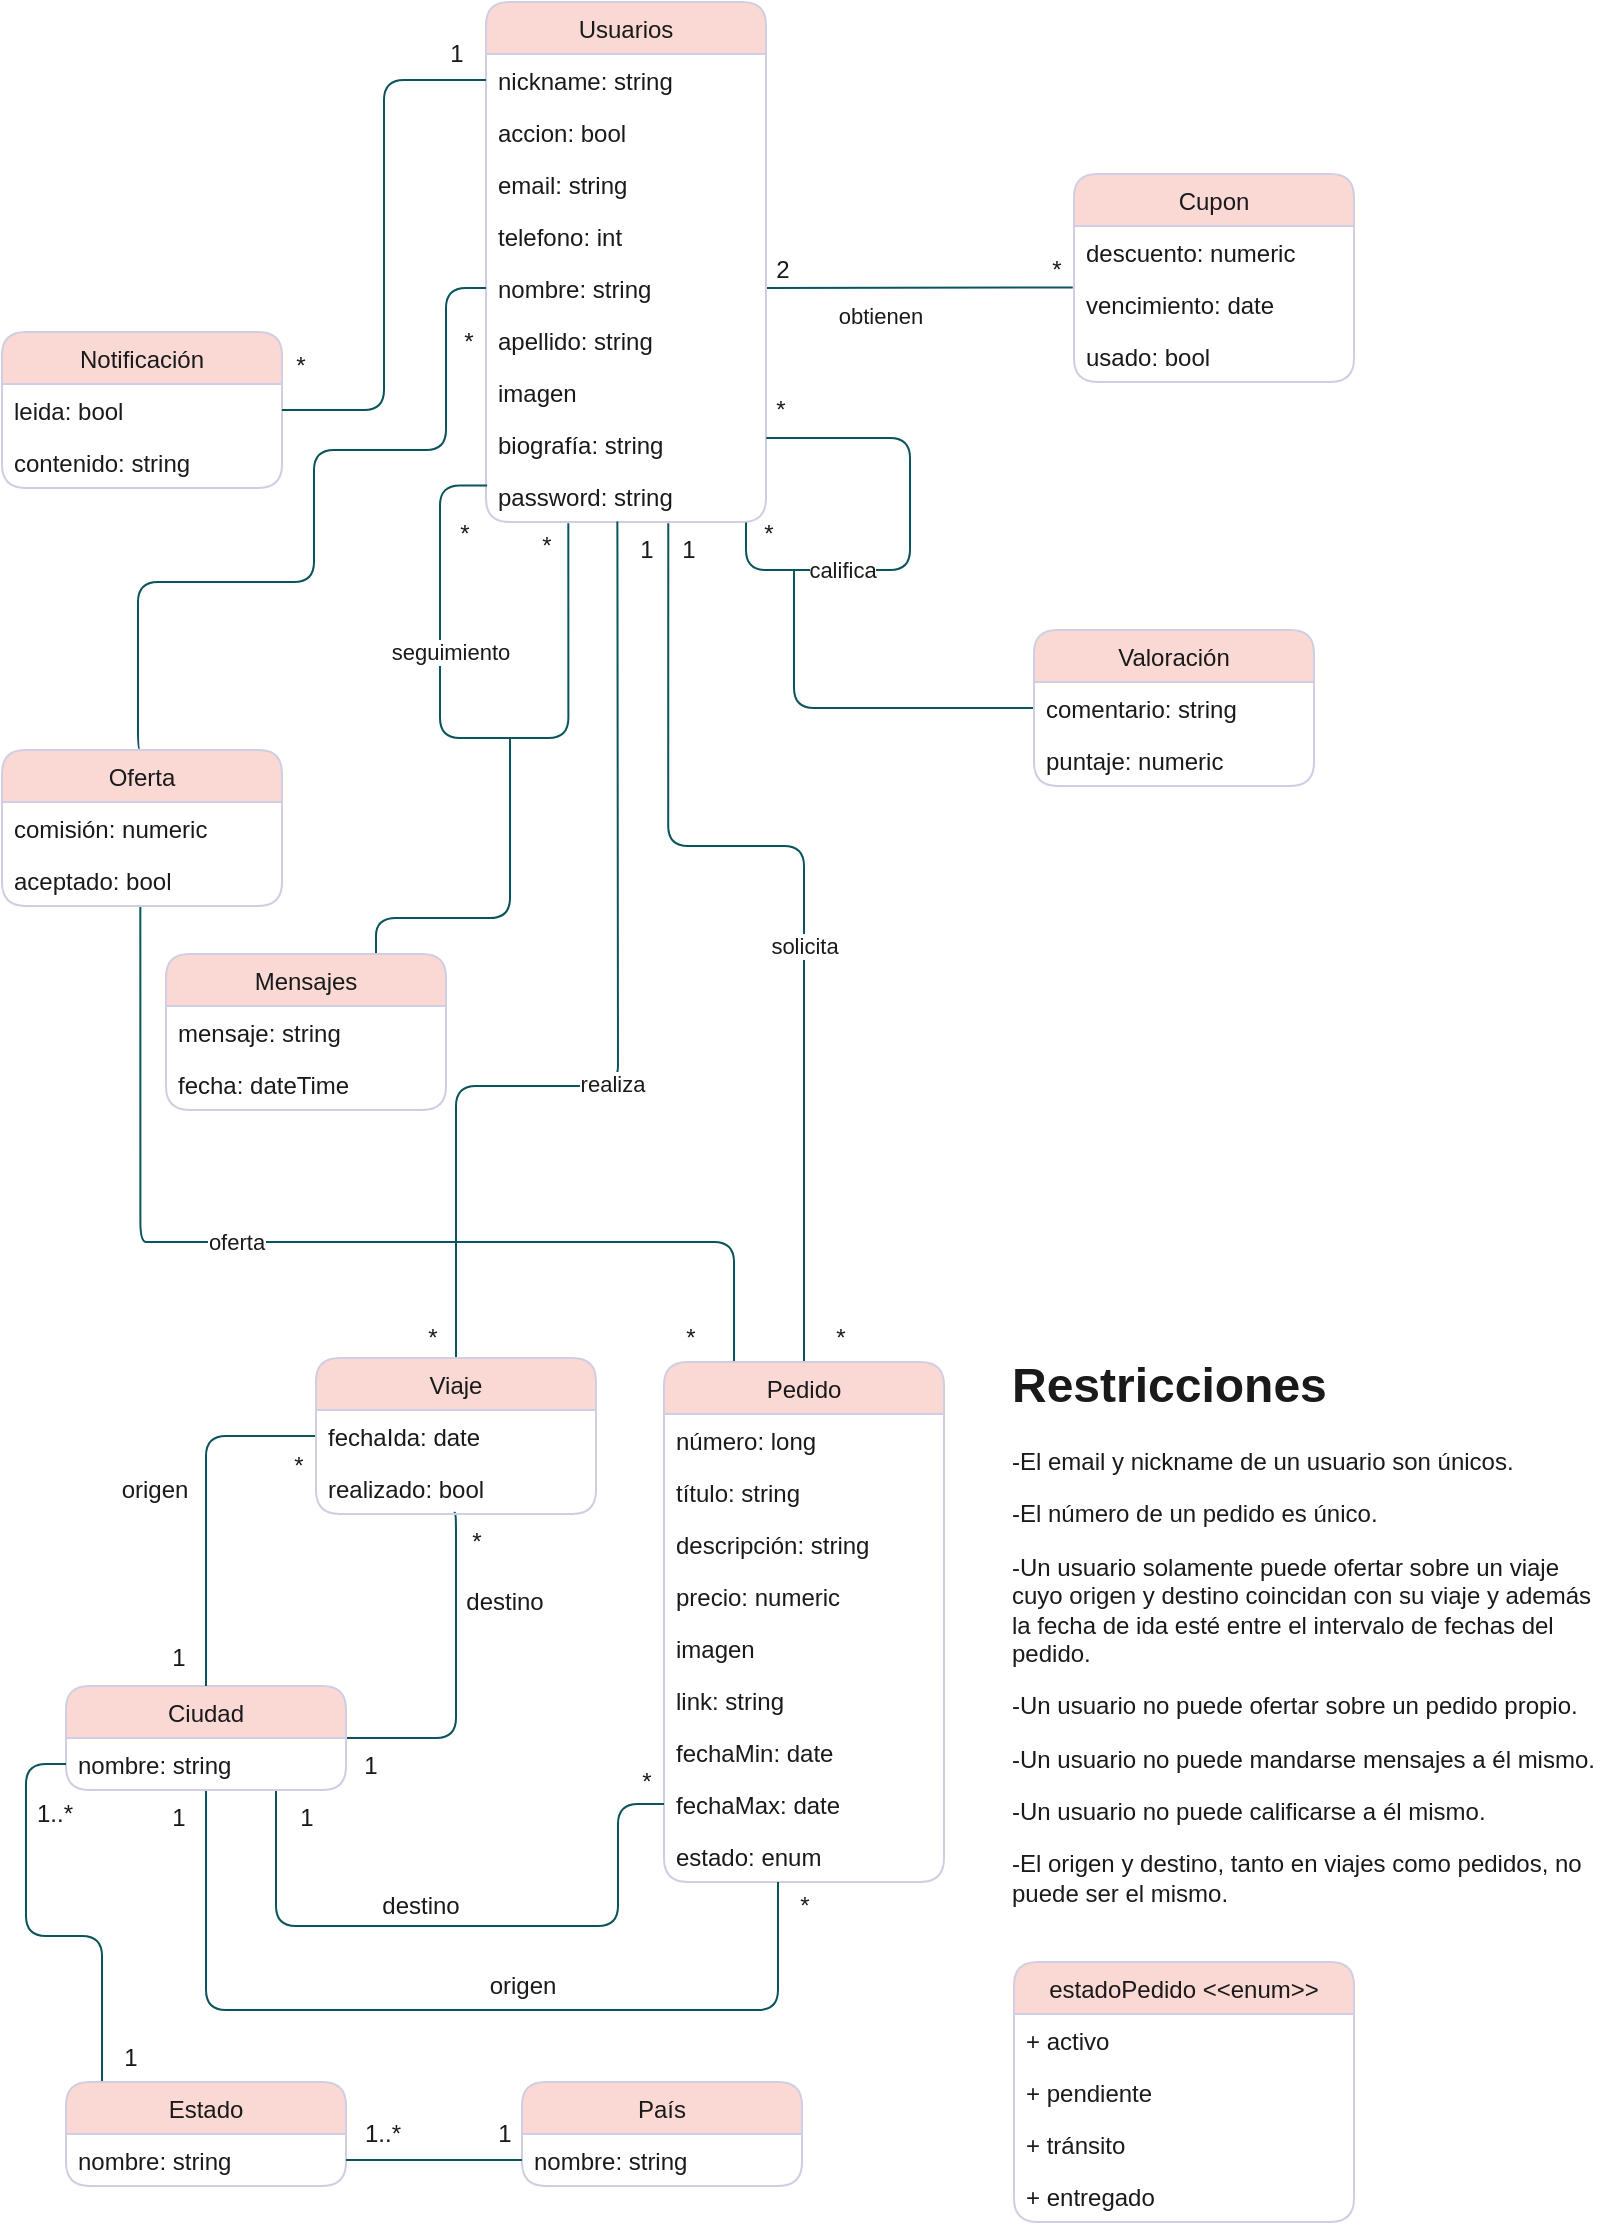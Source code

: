 <mxfile version="14.6.13" type="device"><diagram id="40CJmUTlfIHBzZYYU6fs" name="Página-1"><mxGraphModel dx="1053" dy="487" grid="1" gridSize="6" guides="1" tooltips="1" connect="1" arrows="1" fold="1" page="1" pageScale="1" pageWidth="827" pageHeight="1169" math="0" shadow="0"><root><mxCell id="0"/><mxCell id="1" parent="0"/><mxCell id="2UCOh7d8OM3ZatTD-2Bz-52" style="edgeStyle=orthogonalEdgeStyle;sketch=0;orthogonalLoop=1;jettySize=auto;html=1;exitX=1;exitY=0.5;exitDx=0;exitDy=0;entryX=-0.004;entryY=0.179;entryDx=0;entryDy=0;fontColor=#1A1A1A;strokeColor=#09555B;entryPerimeter=0;endArrow=none;endFill=0;" parent="1" source="2UCOh7d8OM3ZatTD-2Bz-18" target="2UCOh7d8OM3ZatTD-2Bz-58" edge="1"><mxGeometry relative="1" as="geometry"><mxPoint x="491" y="385" as="targetPoint"/><Array as="points"><mxPoint x="547" y="165"/></Array></mxGeometry></mxCell><mxCell id="2UCOh7d8OM3ZatTD-2Bz-53" value="obtienen" style="edgeLabel;html=1;align=center;verticalAlign=middle;resizable=0;points=[];fontColor=#1A1A1A;rounded=1;" parent="2UCOh7d8OM3ZatTD-2Bz-52" vertex="1" connectable="0"><mxGeometry x="-0.232" relative="1" as="geometry"><mxPoint x="-2" y="14" as="offset"/></mxGeometry></mxCell><mxCell id="AmXSHyZXed4aSuYm27kE-11" style="edgeStyle=orthogonalEdgeStyle;curved=0;sketch=0;orthogonalLoop=1;jettySize=auto;html=1;exitX=0.75;exitY=0;exitDx=0;exitDy=0;fontColor=#1A1A1A;strokeColor=#09555B;endArrow=none;endFill=0;" parent="1" source="AmXSHyZXed4aSuYm27kE-7" edge="1"><mxGeometry relative="1" as="geometry"><mxPoint x="266" y="390" as="targetPoint"/><Array as="points"><mxPoint x="199" y="480"/><mxPoint x="266" y="480"/></Array></mxGeometry></mxCell><mxCell id="2UCOh7d8OM3ZatTD-2Bz-2" value="Usuarios" style="swimlane;fontStyle=0;childLayout=stackLayout;horizontal=1;startSize=26;horizontalStack=0;resizeParent=1;resizeParentMax=0;resizeLast=0;collapsible=1;marginBottom=0;fillColor=#FAD9D5;fontColor=#1A1A1A;strokeColor=#D0CEE2;rounded=1;" parent="1" vertex="1"><mxGeometry x="254" y="22" width="140" height="260" as="geometry"/></mxCell><mxCell id="2UCOh7d8OM3ZatTD-2Bz-3" value="nickname: string" style="text;strokeColor=none;fillColor=none;align=left;verticalAlign=top;spacingLeft=4;spacingRight=4;overflow=hidden;rotatable=0;points=[[0,0.5],[1,0.5]];portConstraint=eastwest;fontColor=#1A1A1A;rounded=1;" parent="2UCOh7d8OM3ZatTD-2Bz-2" vertex="1"><mxGeometry y="26" width="140" height="26" as="geometry"/></mxCell><mxCell id="3zeNWvThBqJ3JvPOjbfa-2" value="accion: bool" style="text;strokeColor=none;fillColor=none;align=left;verticalAlign=top;spacingLeft=4;spacingRight=4;overflow=hidden;rotatable=0;points=[[0,0.5],[1,0.5]];portConstraint=eastwest;fontColor=#1A1A1A;rounded=1;" parent="2UCOh7d8OM3ZatTD-2Bz-2" vertex="1"><mxGeometry y="52" width="140" height="26" as="geometry"/></mxCell><mxCell id="2UCOh7d8OM3ZatTD-2Bz-4" value="email: string" style="text;strokeColor=none;fillColor=none;align=left;verticalAlign=top;spacingLeft=4;spacingRight=4;overflow=hidden;rotatable=0;points=[[0,0.5],[1,0.5]];portConstraint=eastwest;fontColor=#1A1A1A;rounded=1;" parent="2UCOh7d8OM3ZatTD-2Bz-2" vertex="1"><mxGeometry y="78" width="140" height="26" as="geometry"/></mxCell><mxCell id="2UCOh7d8OM3ZatTD-2Bz-5" value="telefono: int" style="text;strokeColor=none;fillColor=none;align=left;verticalAlign=top;spacingLeft=4;spacingRight=4;overflow=hidden;rotatable=0;points=[[0,0.5],[1,0.5]];portConstraint=eastwest;fontColor=#1A1A1A;rounded=1;" parent="2UCOh7d8OM3ZatTD-2Bz-2" vertex="1"><mxGeometry y="104" width="140" height="26" as="geometry"/></mxCell><mxCell id="2UCOh7d8OM3ZatTD-2Bz-18" value="nombre: string" style="text;strokeColor=none;fillColor=none;align=left;verticalAlign=top;spacingLeft=4;spacingRight=4;overflow=hidden;rotatable=0;points=[[0,0.5],[1,0.5]];portConstraint=eastwest;fontColor=#1A1A1A;rounded=1;" parent="2UCOh7d8OM3ZatTD-2Bz-2" vertex="1"><mxGeometry y="130" width="140" height="26" as="geometry"/></mxCell><mxCell id="3aYYdjs21xKLbun7rw2k-13" value="apellido: string" style="text;strokeColor=none;fillColor=none;align=left;verticalAlign=top;spacingLeft=4;spacingRight=4;overflow=hidden;rotatable=0;points=[[0,0.5],[1,0.5]];portConstraint=eastwest;fontColor=#1A1A1A;rounded=1;" parent="2UCOh7d8OM3ZatTD-2Bz-2" vertex="1"><mxGeometry y="156" width="140" height="26" as="geometry"/></mxCell><mxCell id="2UCOh7d8OM3ZatTD-2Bz-19" value="imagen" style="text;strokeColor=none;fillColor=none;align=left;verticalAlign=top;spacingLeft=4;spacingRight=4;overflow=hidden;rotatable=0;points=[[0,0.5],[1,0.5]];portConstraint=eastwest;fontColor=#1A1A1A;rounded=1;" parent="2UCOh7d8OM3ZatTD-2Bz-2" vertex="1"><mxGeometry y="182" width="140" height="26" as="geometry"/></mxCell><mxCell id="AmXSHyZXed4aSuYm27kE-13" value="biografía: string" style="text;strokeColor=none;fillColor=none;align=left;verticalAlign=top;spacingLeft=4;spacingRight=4;overflow=hidden;rotatable=0;points=[[0,0.5],[1,0.5]];portConstraint=eastwest;fontColor=#1A1A1A;rounded=1;" parent="2UCOh7d8OM3ZatTD-2Bz-2" vertex="1"><mxGeometry y="208" width="140" height="26" as="geometry"/></mxCell><mxCell id="2UCOh7d8OM3ZatTD-2Bz-20" value="password: string" style="text;strokeColor=none;fillColor=none;align=left;verticalAlign=top;spacingLeft=4;spacingRight=4;overflow=hidden;rotatable=0;points=[[0,0.5],[1,0.5]];portConstraint=eastwest;fontColor=#1A1A1A;rounded=1;" parent="2UCOh7d8OM3ZatTD-2Bz-2" vertex="1"><mxGeometry y="234" width="140" height="26" as="geometry"/></mxCell><mxCell id="7H1uGbQ4bMpSaB6HXYsE-2" style="edgeStyle=orthogonalEdgeStyle;curved=0;sketch=0;orthogonalLoop=1;jettySize=auto;html=1;entryX=0.004;entryY=0.297;entryDx=0;entryDy=0;fontColor=#1A1A1A;startArrow=none;startFill=0;strokeColor=#09555B;endArrow=none;endFill=0;entryPerimeter=0;exitX=0.294;exitY=1.023;exitDx=0;exitDy=0;exitPerimeter=0;" parent="2UCOh7d8OM3ZatTD-2Bz-2" source="2UCOh7d8OM3ZatTD-2Bz-20" target="2UCOh7d8OM3ZatTD-2Bz-20" edge="1"><mxGeometry relative="1" as="geometry"><mxPoint x="42" y="314" as="sourcePoint"/><mxPoint x="21" y="516" as="targetPoint"/><Array as="points"><mxPoint x="41" y="368"/><mxPoint x="-23" y="368"/><mxPoint x="-23" y="242"/></Array></mxGeometry></mxCell><mxCell id="7H1uGbQ4bMpSaB6HXYsE-3" value="seguimiento" style="edgeLabel;html=1;align=center;verticalAlign=middle;resizable=0;points=[];fontColor=#1A1A1A;rounded=1;" parent="7H1uGbQ4bMpSaB6HXYsE-2" vertex="1" connectable="0"><mxGeometry x="0.194" y="-1" relative="1" as="geometry"><mxPoint x="4" y="-23" as="offset"/></mxGeometry></mxCell><mxCell id="2UCOh7d8OM3ZatTD-2Bz-38" style="edgeStyle=orthogonalEdgeStyle;sketch=0;orthogonalLoop=1;jettySize=auto;html=1;fontColor=#1A1A1A;startArrow=none;startFill=0;strokeColor=#09555B;endArrow=none;endFill=0;entryX=0.928;entryY=1.009;entryDx=0;entryDy=0;entryPerimeter=0;exitX=1.001;exitY=0.384;exitDx=0;exitDy=0;exitPerimeter=0;" parent="2UCOh7d8OM3ZatTD-2Bz-2" source="AmXSHyZXed4aSuYm27kE-13" target="2UCOh7d8OM3ZatTD-2Bz-20" edge="1"><mxGeometry relative="1" as="geometry"><mxPoint x="38" y="306" as="targetPoint"/><Array as="points"><mxPoint x="212" y="218"/><mxPoint x="212" y="284"/><mxPoint x="130" y="284"/><mxPoint x="130" y="260"/></Array><mxPoint x="220" y="422" as="sourcePoint"/></mxGeometry></mxCell><mxCell id="2UCOh7d8OM3ZatTD-2Bz-39" value="califica" style="edgeLabel;html=1;align=center;verticalAlign=middle;resizable=0;points=[];fontColor=#1A1A1A;rounded=1;" parent="2UCOh7d8OM3ZatTD-2Bz-38" vertex="1" connectable="0"><mxGeometry x="0.389" y="1" relative="1" as="geometry"><mxPoint x="-3" y="-1" as="offset"/></mxGeometry></mxCell><mxCell id="2UCOh7d8OM3ZatTD-2Bz-43" style="edgeStyle=orthogonalEdgeStyle;sketch=0;orthogonalLoop=1;jettySize=auto;html=1;entryX=0.25;entryY=0;entryDx=0;entryDy=0;fontColor=#1A1A1A;exitX=0.494;exitY=0.992;exitDx=0;exitDy=0;strokeColor=#09555B;endArrow=none;endFill=0;exitPerimeter=0;" parent="1" source="7H1uGbQ4bMpSaB6HXYsE-12" target="2UCOh7d8OM3ZatTD-2Bz-21" edge="1"><mxGeometry relative="1" as="geometry"><Array as="points"><mxPoint x="87" y="642"/><mxPoint x="367" y="642"/></Array></mxGeometry></mxCell><mxCell id="2UCOh7d8OM3ZatTD-2Bz-44" value="oferta" style="edgeLabel;html=1;align=center;verticalAlign=middle;resizable=0;points=[];fontColor=#1A1A1A;rounded=1;" parent="2UCOh7d8OM3ZatTD-2Bz-43" vertex="1" connectable="0"><mxGeometry x="0.029" y="1" relative="1" as="geometry"><mxPoint x="-54" y="1" as="offset"/></mxGeometry></mxCell><mxCell id="2UCOh7d8OM3ZatTD-2Bz-45" style="edgeStyle=orthogonalEdgeStyle;sketch=0;orthogonalLoop=1;jettySize=auto;html=1;entryX=0.5;entryY=0;entryDx=0;entryDy=0;fontColor=#1A1A1A;strokeColor=#09555B;endArrow=none;endFill=0;exitX=0.469;exitY=0.991;exitDx=0;exitDy=0;exitPerimeter=0;" parent="1" source="2UCOh7d8OM3ZatTD-2Bz-20" target="EpylhBo_pT49c5iVdufA-12" edge="1"><mxGeometry relative="1" as="geometry"><mxPoint x="320" y="382" as="sourcePoint"/><Array as="points"><mxPoint x="320" y="283"/><mxPoint x="320" y="283"/><mxPoint x="320" y="564"/><mxPoint x="239" y="564"/></Array><mxPoint x="240" y="702" as="targetPoint"/></mxGeometry></mxCell><mxCell id="2UCOh7d8OM3ZatTD-2Bz-46" value="realiza" style="edgeLabel;html=1;align=center;verticalAlign=middle;resizable=0;points=[];fontColor=#1A1A1A;rounded=1;" parent="2UCOh7d8OM3ZatTD-2Bz-45" vertex="1" connectable="0"><mxGeometry x="0.211" relative="1" as="geometry"><mxPoint x="17" y="-1" as="offset"/></mxGeometry></mxCell><mxCell id="2UCOh7d8OM3ZatTD-2Bz-40" style="edgeStyle=orthogonalEdgeStyle;sketch=0;orthogonalLoop=1;jettySize=auto;html=1;entryX=0.5;entryY=0;entryDx=0;entryDy=0;fontColor=#1A1A1A;strokeColor=#09555B;endArrow=none;endFill=0;exitX=0.651;exitY=1.026;exitDx=0;exitDy=0;exitPerimeter=0;" parent="1" source="2UCOh7d8OM3ZatTD-2Bz-20" target="2UCOh7d8OM3ZatTD-2Bz-21" edge="1"><mxGeometry relative="1" as="geometry"><mxPoint x="345" y="330" as="sourcePoint"/><Array as="points"><mxPoint x="345" y="444"/><mxPoint x="413" y="444"/></Array></mxGeometry></mxCell><mxCell id="2UCOh7d8OM3ZatTD-2Bz-42" value="solicita" style="edgeLabel;html=1;align=center;verticalAlign=middle;resizable=0;points=[];fontColor=#1A1A1A;rounded=1;" parent="2UCOh7d8OM3ZatTD-2Bz-40" vertex="1" connectable="0"><mxGeometry x="0.211" relative="1" as="geometry"><mxPoint y="-16" as="offset"/></mxGeometry></mxCell><mxCell id="2UCOh7d8OM3ZatTD-2Bz-21" value="Pedido" style="swimlane;fontStyle=0;childLayout=stackLayout;horizontal=1;startSize=26;horizontalStack=0;resizeParent=1;resizeParentMax=0;resizeLast=0;collapsible=1;marginBottom=0;fillColor=#FAD9D5;fontColor=#1A1A1A;strokeColor=#D0CEE2;rounded=1;" parent="1" vertex="1"><mxGeometry x="343" y="702" width="140" height="260" as="geometry"/></mxCell><mxCell id="2UCOh7d8OM3ZatTD-2Bz-22" value="número: long" style="text;strokeColor=none;fillColor=none;align=left;verticalAlign=top;spacingLeft=4;spacingRight=4;overflow=hidden;rotatable=0;points=[[0,0.5],[1,0.5]];portConstraint=eastwest;fontColor=#1A1A1A;rounded=1;" parent="2UCOh7d8OM3ZatTD-2Bz-21" vertex="1"><mxGeometry y="26" width="140" height="26" as="geometry"/></mxCell><mxCell id="2UCOh7d8OM3ZatTD-2Bz-23" value="título: string" style="text;strokeColor=none;fillColor=none;align=left;verticalAlign=top;spacingLeft=4;spacingRight=4;overflow=hidden;rotatable=0;points=[[0,0.5],[1,0.5]];portConstraint=eastwest;fontColor=#1A1A1A;rounded=1;" parent="2UCOh7d8OM3ZatTD-2Bz-21" vertex="1"><mxGeometry y="52" width="140" height="26" as="geometry"/></mxCell><mxCell id="2UCOh7d8OM3ZatTD-2Bz-24" value="descripción: string" style="text;strokeColor=none;fillColor=none;align=left;verticalAlign=top;spacingLeft=4;spacingRight=4;overflow=hidden;rotatable=0;points=[[0,0.5],[1,0.5]];portConstraint=eastwest;fontColor=#1A1A1A;rounded=1;" parent="2UCOh7d8OM3ZatTD-2Bz-21" vertex="1"><mxGeometry y="78" width="140" height="26" as="geometry"/></mxCell><mxCell id="2UCOh7d8OM3ZatTD-2Bz-25" value="precio: numeric" style="text;strokeColor=none;fillColor=none;align=left;verticalAlign=top;spacingLeft=4;spacingRight=4;overflow=hidden;rotatable=0;points=[[0,0.5],[1,0.5]];portConstraint=eastwest;fontColor=#1A1A1A;rounded=1;" parent="2UCOh7d8OM3ZatTD-2Bz-21" vertex="1"><mxGeometry y="104" width="140" height="26" as="geometry"/></mxCell><mxCell id="2UCOh7d8OM3ZatTD-2Bz-26" value="imagen" style="text;strokeColor=none;fillColor=none;align=left;verticalAlign=top;spacingLeft=4;spacingRight=4;overflow=hidden;rotatable=0;points=[[0,0.5],[1,0.5]];portConstraint=eastwest;fontColor=#1A1A1A;rounded=1;" parent="2UCOh7d8OM3ZatTD-2Bz-21" vertex="1"><mxGeometry y="130" width="140" height="26" as="geometry"/></mxCell><mxCell id="2UCOh7d8OM3ZatTD-2Bz-27" value="link: string" style="text;strokeColor=none;fillColor=none;align=left;verticalAlign=top;spacingLeft=4;spacingRight=4;overflow=hidden;rotatable=0;points=[[0,0.5],[1,0.5]];portConstraint=eastwest;fontColor=#1A1A1A;rounded=1;" parent="2UCOh7d8OM3ZatTD-2Bz-21" vertex="1"><mxGeometry y="156" width="140" height="26" as="geometry"/></mxCell><mxCell id="2UCOh7d8OM3ZatTD-2Bz-28" value="fechaMin: date" style="text;strokeColor=none;fillColor=none;align=left;verticalAlign=top;spacingLeft=4;spacingRight=4;overflow=hidden;rotatable=0;points=[[0,0.5],[1,0.5]];portConstraint=eastwest;fontColor=#1A1A1A;rounded=1;" parent="2UCOh7d8OM3ZatTD-2Bz-21" vertex="1"><mxGeometry y="182" width="140" height="26" as="geometry"/></mxCell><mxCell id="AmXSHyZXed4aSuYm27kE-4" value="fechaMax: date" style="text;strokeColor=none;fillColor=none;align=left;verticalAlign=top;spacingLeft=4;spacingRight=4;overflow=hidden;rotatable=0;points=[[0,0.5],[1,0.5]];portConstraint=eastwest;fontColor=#1A1A1A;rounded=1;" parent="2UCOh7d8OM3ZatTD-2Bz-21" vertex="1"><mxGeometry y="208" width="140" height="26" as="geometry"/></mxCell><mxCell id="2UCOh7d8OM3ZatTD-2Bz-37" value="estado: enum" style="text;strokeColor=none;fillColor=none;align=left;verticalAlign=top;spacingLeft=4;spacingRight=4;overflow=hidden;rotatable=0;points=[[0,0.5],[1,0.5]];portConstraint=eastwest;fontColor=#1A1A1A;rounded=1;" parent="2UCOh7d8OM3ZatTD-2Bz-21" vertex="1"><mxGeometry y="234" width="140" height="26" as="geometry"/></mxCell><mxCell id="2UCOh7d8OM3ZatTD-2Bz-56" value="Cupon" style="swimlane;fontStyle=0;childLayout=stackLayout;horizontal=1;startSize=26;horizontalStack=0;resizeParent=1;resizeParentMax=0;resizeLast=0;collapsible=1;marginBottom=0;fillColor=#FAD9D5;fontColor=#1A1A1A;strokeColor=#D0CEE2;rounded=1;" parent="1" vertex="1"><mxGeometry x="548" y="108" width="140" height="104" as="geometry"/></mxCell><mxCell id="2UCOh7d8OM3ZatTD-2Bz-57" value="descuento: numeric" style="text;strokeColor=none;fillColor=none;align=left;verticalAlign=top;spacingLeft=4;spacingRight=4;overflow=hidden;rotatable=0;points=[[0,0.5],[1,0.5]];portConstraint=eastwest;fontColor=#1A1A1A;rounded=1;" parent="2UCOh7d8OM3ZatTD-2Bz-56" vertex="1"><mxGeometry y="26" width="140" height="26" as="geometry"/></mxCell><mxCell id="2UCOh7d8OM3ZatTD-2Bz-58" value="vencimiento: date" style="text;strokeColor=none;fillColor=none;align=left;verticalAlign=top;spacingLeft=4;spacingRight=4;overflow=hidden;rotatable=0;points=[[0,0.5],[1,0.5]];portConstraint=eastwest;fontColor=#1A1A1A;rounded=1;" parent="2UCOh7d8OM3ZatTD-2Bz-56" vertex="1"><mxGeometry y="52" width="140" height="26" as="geometry"/></mxCell><mxCell id="AmXSHyZXed4aSuYm27kE-1" value="usado: bool" style="text;strokeColor=none;fillColor=none;align=left;verticalAlign=top;spacingLeft=4;spacingRight=4;overflow=hidden;rotatable=0;points=[[0,0.5],[1,0.5]];portConstraint=eastwest;fontColor=#1A1A1A;rounded=1;" parent="2UCOh7d8OM3ZatTD-2Bz-56" vertex="1"><mxGeometry y="78" width="140" height="26" as="geometry"/></mxCell><mxCell id="2UCOh7d8OM3ZatTD-2Bz-68" style="edgeStyle=orthogonalEdgeStyle;sketch=0;orthogonalLoop=1;jettySize=auto;html=1;fontColor=#1A1A1A;endArrow=none;endFill=0;exitX=0;exitY=0.5;exitDx=0;exitDy=0;strokeColor=#09555B;" parent="1" source="2UCOh7d8OM3ZatTD-2Bz-66" edge="1"><mxGeometry relative="1" as="geometry"><mxPoint x="408" y="306" as="targetPoint"/><Array as="points"><mxPoint x="408" y="375"/></Array></mxGeometry></mxCell><mxCell id="2UCOh7d8OM3ZatTD-2Bz-65" value="Valoración" style="swimlane;fontStyle=0;childLayout=stackLayout;horizontal=1;startSize=26;horizontalStack=0;resizeParent=1;resizeParentMax=0;resizeLast=0;collapsible=1;marginBottom=0;fillColor=#FAD9D5;fontColor=#1A1A1A;strokeColor=#D0CEE2;rounded=1;" parent="1" vertex="1"><mxGeometry x="528" y="336" width="140" height="78" as="geometry"/></mxCell><mxCell id="2UCOh7d8OM3ZatTD-2Bz-66" value="comentario: string" style="text;strokeColor=none;fillColor=none;align=left;verticalAlign=top;spacingLeft=4;spacingRight=4;overflow=hidden;rotatable=0;points=[[0,0.5],[1,0.5]];portConstraint=eastwest;fontColor=#1A1A1A;rounded=1;" parent="2UCOh7d8OM3ZatTD-2Bz-65" vertex="1"><mxGeometry y="26" width="140" height="26" as="geometry"/></mxCell><mxCell id="7H1uGbQ4bMpSaB6HXYsE-6" value="puntaje: numeric" style="text;strokeColor=none;fillColor=none;align=left;verticalAlign=top;spacingLeft=4;spacingRight=4;overflow=hidden;rotatable=0;points=[[0,0.5],[1,0.5]];portConstraint=eastwest;fontColor=#1A1A1A;rounded=1;" parent="2UCOh7d8OM3ZatTD-2Bz-65" vertex="1"><mxGeometry y="52" width="140" height="26" as="geometry"/></mxCell><mxCell id="7H1uGbQ4bMpSaB6HXYsE-14" style="edgeStyle=orthogonalEdgeStyle;curved=0;sketch=0;orthogonalLoop=1;jettySize=auto;html=1;exitX=0.5;exitY=0;exitDx=0;exitDy=0;fontColor=#1A1A1A;startArrow=none;startFill=0;endArrow=none;endFill=0;strokeColor=#09555B;entryX=0;entryY=0.5;entryDx=0;entryDy=0;" parent="1" source="7H1uGbQ4bMpSaB6HXYsE-11" target="2UCOh7d8OM3ZatTD-2Bz-18" edge="1"><mxGeometry relative="1" as="geometry"><mxPoint x="228" y="222" as="targetPoint"/><Array as="points"><mxPoint x="80" y="396"/><mxPoint x="80" y="312"/><mxPoint x="168" y="312"/><mxPoint x="168" y="246"/><mxPoint x="234" y="246"/><mxPoint x="234" y="165"/></Array></mxGeometry></mxCell><mxCell id="7H1uGbQ4bMpSaB6HXYsE-11" value="Oferta" style="swimlane;fontStyle=0;childLayout=stackLayout;horizontal=1;startSize=26;horizontalStack=0;resizeParent=1;resizeParentMax=0;resizeLast=0;collapsible=1;marginBottom=0;fillColor=#FAD9D5;fontColor=#1A1A1A;strokeColor=#D0CEE2;rounded=1;" parent="1" vertex="1"><mxGeometry x="12" y="396" width="140" height="78" as="geometry"/></mxCell><mxCell id="VWdbyIFsLZ7qLrex5cO_-1" value="comisión: numeric" style="text;strokeColor=none;fillColor=none;align=left;verticalAlign=top;spacingLeft=4;spacingRight=4;overflow=hidden;rotatable=0;points=[[0,0.5],[1,0.5]];portConstraint=eastwest;fontColor=#1A1A1A;rounded=1;" parent="7H1uGbQ4bMpSaB6HXYsE-11" vertex="1"><mxGeometry y="26" width="140" height="26" as="geometry"/></mxCell><mxCell id="7H1uGbQ4bMpSaB6HXYsE-12" value="aceptado: bool" style="text;strokeColor=none;fillColor=none;align=left;verticalAlign=top;spacingLeft=4;spacingRight=4;overflow=hidden;rotatable=0;points=[[0,0.5],[1,0.5]];portConstraint=eastwest;fontColor=#1A1A1A;rounded=1;" parent="7H1uGbQ4bMpSaB6HXYsE-11" vertex="1"><mxGeometry y="52" width="140" height="26" as="geometry"/></mxCell><mxCell id="AmXSHyZXed4aSuYm27kE-7" value="Mensajes" style="swimlane;fontStyle=0;childLayout=stackLayout;horizontal=1;startSize=26;horizontalStack=0;resizeParent=1;resizeParentMax=0;resizeLast=0;collapsible=1;marginBottom=0;fillColor=#FAD9D5;fontColor=#1A1A1A;strokeColor=#D0CEE2;rounded=1;" parent="1" vertex="1"><mxGeometry x="94" y="498" width="140" height="78" as="geometry"/></mxCell><mxCell id="AmXSHyZXed4aSuYm27kE-8" value="mensaje: string" style="text;strokeColor=none;fillColor=none;align=left;verticalAlign=top;spacingLeft=4;spacingRight=4;overflow=hidden;rotatable=0;points=[[0,0.5],[1,0.5]];portConstraint=eastwest;fontColor=#1A1A1A;rounded=1;" parent="AmXSHyZXed4aSuYm27kE-7" vertex="1"><mxGeometry y="26" width="140" height="26" as="geometry"/></mxCell><mxCell id="AmXSHyZXed4aSuYm27kE-14" value="fecha: dateTime" style="text;strokeColor=none;fillColor=none;align=left;verticalAlign=top;spacingLeft=4;spacingRight=4;overflow=hidden;rotatable=0;points=[[0,0.5],[1,0.5]];portConstraint=eastwest;fontColor=#1A1A1A;rounded=1;" parent="AmXSHyZXed4aSuYm27kE-7" vertex="1"><mxGeometry y="52" width="140" height="26" as="geometry"/></mxCell><mxCell id="VWdbyIFsLZ7qLrex5cO_-2" value="Notificación" style="swimlane;fontStyle=0;childLayout=stackLayout;horizontal=1;startSize=26;horizontalStack=0;resizeParent=1;resizeParentMax=0;resizeLast=0;collapsible=1;marginBottom=0;fillColor=#FAD9D5;fontColor=#1A1A1A;strokeColor=#D0CEE2;rounded=1;" parent="1" vertex="1"><mxGeometry x="12" y="187" width="140" height="78" as="geometry"/></mxCell><mxCell id="pShJqs1nBhW1gtVS9cll-4" value="leida: bool" style="text;strokeColor=none;fillColor=none;align=left;verticalAlign=top;spacingLeft=4;spacingRight=4;overflow=hidden;rotatable=0;points=[[0,0.5],[1,0.5]];portConstraint=eastwest;fontColor=#1A1A1A;rounded=1;" parent="VWdbyIFsLZ7qLrex5cO_-2" vertex="1"><mxGeometry y="26" width="140" height="26" as="geometry"/></mxCell><mxCell id="VWdbyIFsLZ7qLrex5cO_-4" value="contenido: string" style="text;strokeColor=none;fillColor=none;align=left;verticalAlign=top;spacingLeft=4;spacingRight=4;overflow=hidden;rotatable=0;points=[[0,0.5],[1,0.5]];portConstraint=eastwest;fontColor=#1A1A1A;rounded=1;" parent="VWdbyIFsLZ7qLrex5cO_-2" vertex="1"><mxGeometry y="52" width="140" height="26" as="geometry"/></mxCell><mxCell id="VWdbyIFsLZ7qLrex5cO_-6" value="2" style="text;html=1;align=center;verticalAlign=middle;resizable=0;points=[];autosize=1;strokeColor=none;fontColor=#1A1A1A;rounded=1;" parent="1" vertex="1"><mxGeometry x="390" y="144" width="24" height="24" as="geometry"/></mxCell><mxCell id="VWdbyIFsLZ7qLrex5cO_-7" value="*" style="text;html=1;align=center;verticalAlign=middle;resizable=0;points=[];autosize=1;strokeColor=none;fontColor=#1A1A1A;rounded=1;" parent="1" vertex="1"><mxGeometry x="530" y="144" width="18" height="24" as="geometry"/></mxCell><mxCell id="vIwjSdRiPAm2s8J6W3xn-2" style="edgeStyle=orthogonalEdgeStyle;sketch=0;orthogonalLoop=1;jettySize=auto;html=1;exitX=0.75;exitY=1;exitDx=0;exitDy=0;entryX=0;entryY=0.5;entryDx=0;entryDy=0;fontColor=#1A1A1A;startArrow=none;startFill=0;endArrow=none;endFill=0;strokeColor=#09555B;" parent="1" source="VWdbyIFsLZ7qLrex5cO_-8" target="AmXSHyZXed4aSuYm27kE-4" edge="1"><mxGeometry relative="1" as="geometry"><Array as="points"><mxPoint x="149" y="984"/><mxPoint x="320" y="984"/><mxPoint x="320" y="923"/></Array></mxGeometry></mxCell><mxCell id="vIwjSdRiPAm2s8J6W3xn-3" style="edgeStyle=orthogonalEdgeStyle;sketch=0;orthogonalLoop=1;jettySize=auto;html=1;exitX=0.5;exitY=1;exitDx=0;exitDy=0;fontColor=#1A1A1A;startArrow=none;startFill=0;endArrow=none;endFill=0;strokeColor=#09555B;" parent="1" source="VWdbyIFsLZ7qLrex5cO_-8" target="2UCOh7d8OM3ZatTD-2Bz-37" edge="1"><mxGeometry relative="1" as="geometry"><Array as="points"><mxPoint x="114" y="1026"/><mxPoint x="400" y="1026"/></Array></mxGeometry></mxCell><mxCell id="vIwjSdRiPAm2s8J6W3xn-4" style="edgeStyle=orthogonalEdgeStyle;sketch=0;orthogonalLoop=1;jettySize=auto;html=1;exitX=1;exitY=0.5;exitDx=0;exitDy=0;fontColor=#1A1A1A;startArrow=none;startFill=0;endArrow=none;endFill=0;strokeColor=#09555B;entryX=0.492;entryY=0.978;entryDx=0;entryDy=0;entryPerimeter=0;" parent="1" source="VWdbyIFsLZ7qLrex5cO_-8" target="EpylhBo_pT49c5iVdufA-14" edge="1"><mxGeometry relative="1" as="geometry"><mxPoint x="240" y="792" as="targetPoint"/><Array as="points"><mxPoint x="239" y="890"/></Array></mxGeometry></mxCell><mxCell id="VWdbyIFsLZ7qLrex5cO_-8" value="Ciudad" style="swimlane;fontStyle=0;childLayout=stackLayout;horizontal=1;startSize=26;horizontalStack=0;resizeParent=1;resizeParentMax=0;resizeLast=0;collapsible=1;marginBottom=0;fillColor=#FAD9D5;fontColor=#1A1A1A;strokeColor=#D0CEE2;rounded=1;" parent="1" vertex="1"><mxGeometry x="44" y="864" width="140" height="52" as="geometry"/></mxCell><mxCell id="vIwjSdRiPAm2s8J6W3xn-6" value="nombre: string" style="text;strokeColor=none;fillColor=none;align=left;verticalAlign=top;spacingLeft=4;spacingRight=4;overflow=hidden;rotatable=0;points=[[0,0.5],[1,0.5]];portConstraint=eastwest;fontColor=#1A1A1A;rounded=1;" parent="VWdbyIFsLZ7qLrex5cO_-8" vertex="1"><mxGeometry y="26" width="140" height="26" as="geometry"/></mxCell><mxCell id="VWdbyIFsLZ7qLrex5cO_-12" value="origen" style="text;html=1;align=center;verticalAlign=middle;resizable=0;points=[];autosize=1;strokeColor=none;fontColor=#1A1A1A;rounded=1;" parent="1" vertex="1"><mxGeometry x="64" y="754" width="48" height="24" as="geometry"/></mxCell><mxCell id="VWdbyIFsLZ7qLrex5cO_-13" value="destino" style="text;html=1;align=center;verticalAlign=middle;resizable=0;points=[];autosize=1;strokeColor=none;fontColor=#1A1A1A;rounded=1;" parent="1" vertex="1"><mxGeometry x="236" y="810" width="54" height="24" as="geometry"/></mxCell><mxCell id="VWdbyIFsLZ7qLrex5cO_-14" value="1" style="text;html=1;align=center;verticalAlign=middle;resizable=0;points=[];autosize=1;strokeColor=none;fontColor=#1A1A1A;rounded=1;" parent="1" vertex="1"><mxGeometry x="88" y="838" width="24" height="24" as="geometry"/></mxCell><mxCell id="VWdbyIFsLZ7qLrex5cO_-15" value="1" style="text;html=1;align=center;verticalAlign=middle;resizable=0;points=[];autosize=1;strokeColor=none;fontColor=#1A1A1A;rounded=1;" parent="1" vertex="1"><mxGeometry x="184" y="892" width="24" height="24" as="geometry"/></mxCell><mxCell id="VWdbyIFsLZ7qLrex5cO_-16" value="*" style="text;html=1;align=center;verticalAlign=middle;resizable=0;points=[];autosize=1;strokeColor=none;fontColor=#1A1A1A;rounded=1;" parent="1" vertex="1"><mxGeometry x="151" y="742" width="18" height="24" as="geometry"/></mxCell><mxCell id="VWdbyIFsLZ7qLrex5cO_-17" value="*" style="text;html=1;align=center;verticalAlign=middle;resizable=0;points=[];autosize=1;strokeColor=none;fontColor=#1A1A1A;rounded=1;" parent="1" vertex="1"><mxGeometry x="240" y="780" width="18" height="24" as="geometry"/></mxCell><mxCell id="vIwjSdRiPAm2s8J6W3xn-5" style="edgeStyle=orthogonalEdgeStyle;sketch=0;orthogonalLoop=1;jettySize=auto;html=1;entryX=0.5;entryY=0;entryDx=0;entryDy=0;fontColor=#1A1A1A;startArrow=none;startFill=0;endArrow=none;endFill=0;strokeColor=#09555B;exitX=0;exitY=0.5;exitDx=0;exitDy=0;" parent="1" source="EpylhBo_pT49c5iVdufA-13" target="VWdbyIFsLZ7qLrex5cO_-8" edge="1"><mxGeometry relative="1" as="geometry"><mxPoint x="126" y="738" as="sourcePoint"/></mxGeometry></mxCell><mxCell id="vIwjSdRiPAm2s8J6W3xn-7" value="1" style="text;html=1;align=center;verticalAlign=middle;resizable=0;points=[];autosize=1;strokeColor=none;fontColor=#1A1A1A;rounded=1;" parent="1" vertex="1"><mxGeometry x="152" y="918" width="24" height="24" as="geometry"/></mxCell><mxCell id="vIwjSdRiPAm2s8J6W3xn-8" value="1" style="text;html=1;align=center;verticalAlign=middle;resizable=0;points=[];autosize=1;strokeColor=none;fontColor=#1A1A1A;rounded=1;" parent="1" vertex="1"><mxGeometry x="88" y="918" width="24" height="24" as="geometry"/></mxCell><mxCell id="vIwjSdRiPAm2s8J6W3xn-9" value="*" style="text;html=1;align=center;verticalAlign=middle;resizable=0;points=[];autosize=1;strokeColor=none;fontColor=#1A1A1A;rounded=1;" parent="1" vertex="1"><mxGeometry x="325" y="900" width="18" height="24" as="geometry"/></mxCell><mxCell id="vIwjSdRiPAm2s8J6W3xn-10" value="*" style="text;html=1;align=center;verticalAlign=middle;resizable=0;points=[];autosize=1;strokeColor=none;fontColor=#1A1A1A;rounded=1;" parent="1" vertex="1"><mxGeometry x="404" y="962" width="18" height="24" as="geometry"/></mxCell><mxCell id="vIwjSdRiPAm2s8J6W3xn-11" value="1" style="text;html=1;align=center;verticalAlign=middle;resizable=0;points=[];autosize=1;strokeColor=none;fontColor=#1A1A1A;rounded=1;rotation=0;" parent="1" vertex="1"><mxGeometry x="322" y="284" width="24" height="24" as="geometry"/></mxCell><mxCell id="vIwjSdRiPAm2s8J6W3xn-12" value="*" style="text;html=1;align=center;verticalAlign=middle;resizable=0;points=[];autosize=1;strokeColor=none;fontColor=#1A1A1A;rounded=1;" parent="1" vertex="1"><mxGeometry x="218" y="678" width="18" height="24" as="geometry"/></mxCell><mxCell id="vIwjSdRiPAm2s8J6W3xn-13" value="1" style="text;html=1;align=center;verticalAlign=middle;resizable=0;points=[];autosize=1;strokeColor=none;fontColor=#1A1A1A;rounded=1;" parent="1" vertex="1"><mxGeometry x="343" y="284" width="24" height="24" as="geometry"/></mxCell><mxCell id="vIwjSdRiPAm2s8J6W3xn-14" value="*" style="text;html=1;align=center;verticalAlign=middle;resizable=0;points=[];autosize=1;strokeColor=none;fontColor=#1A1A1A;rounded=1;" parent="1" vertex="1"><mxGeometry x="422" y="678" width="18" height="24" as="geometry"/></mxCell><mxCell id="vIwjSdRiPAm2s8J6W3xn-15" value="*" style="text;html=1;align=center;verticalAlign=middle;resizable=0;points=[];autosize=1;strokeColor=none;fontColor=#1A1A1A;rounded=1;" parent="1" vertex="1"><mxGeometry x="347" y="678" width="18" height="24" as="geometry"/></mxCell><mxCell id="vIwjSdRiPAm2s8J6W3xn-16" value="*" style="text;html=1;align=center;verticalAlign=middle;resizable=0;points=[];autosize=1;strokeColor=none;fontColor=#1A1A1A;rounded=1;" parent="1" vertex="1"><mxGeometry x="236" y="180" width="18" height="24" as="geometry"/></mxCell><mxCell id="vIwjSdRiPAm2s8J6W3xn-17" value="1" style="text;html=1;align=center;verticalAlign=middle;resizable=0;points=[];autosize=1;strokeColor=none;fontColor=#1A1A1A;rounded=1;" parent="1" vertex="1"><mxGeometry x="227" y="36" width="24" height="24" as="geometry"/></mxCell><mxCell id="vIwjSdRiPAm2s8J6W3xn-18" value="*" style="text;html=1;align=center;verticalAlign=middle;resizable=0;points=[];autosize=1;strokeColor=none;fontColor=#1A1A1A;rounded=1;" parent="1" vertex="1"><mxGeometry x="152" y="192" width="18" height="24" as="geometry"/></mxCell><mxCell id="vIwjSdRiPAm2s8J6W3xn-19" value="*" style="text;html=1;align=center;verticalAlign=middle;resizable=0;points=[];autosize=1;strokeColor=none;fontColor=#1A1A1A;rounded=1;" parent="1" vertex="1"><mxGeometry x="392" y="214" width="18" height="24" as="geometry"/></mxCell><mxCell id="vIwjSdRiPAm2s8J6W3xn-20" value="*" style="text;html=1;align=center;verticalAlign=middle;resizable=0;points=[];autosize=1;strokeColor=none;fontColor=#1A1A1A;rounded=1;" parent="1" vertex="1"><mxGeometry x="386" y="276" width="18" height="24" as="geometry"/></mxCell><mxCell id="vIwjSdRiPAm2s8J6W3xn-21" value="*" style="text;html=1;align=center;verticalAlign=middle;resizable=0;points=[];autosize=1;strokeColor=none;fontColor=#1A1A1A;rounded=1;" parent="1" vertex="1"><mxGeometry x="234" y="276" width="18" height="24" as="geometry"/></mxCell><mxCell id="vIwjSdRiPAm2s8J6W3xn-22" value="*" style="text;html=1;align=center;verticalAlign=middle;resizable=0;points=[];autosize=1;strokeColor=none;fontColor=#1A1A1A;rounded=1;" parent="1" vertex="1"><mxGeometry x="275" y="282" width="18" height="24" as="geometry"/></mxCell><mxCell id="vIwjSdRiPAm2s8J6W3xn-23" value="destino" style="text;html=1;align=center;verticalAlign=middle;resizable=0;points=[];autosize=1;strokeColor=none;fontColor=#1A1A1A;rounded=1;" parent="1" vertex="1"><mxGeometry x="194" y="962" width="54" height="24" as="geometry"/></mxCell><mxCell id="vIwjSdRiPAm2s8J6W3xn-24" value="origen" style="text;html=1;align=center;verticalAlign=middle;resizable=0;points=[];autosize=1;strokeColor=none;fontColor=#1A1A1A;rounded=1;" parent="1" vertex="1"><mxGeometry x="248" y="1002" width="48" height="24" as="geometry"/></mxCell><mxCell id="vIwjSdRiPAm2s8J6W3xn-35" value="estadoPedido &lt;&lt;enum&gt;&gt;" style="swimlane;fontStyle=0;childLayout=stackLayout;horizontal=1;startSize=26;horizontalStack=0;resizeParent=1;resizeParentMax=0;resizeLast=0;collapsible=1;marginBottom=0;fillColor=#FAD9D5;fontColor=#1A1A1A;strokeColor=#D0CEE2;rounded=1;" parent="1" vertex="1"><mxGeometry x="518" y="1002" width="170" height="130" as="geometry"/></mxCell><mxCell id="vIwjSdRiPAm2s8J6W3xn-36" value="+ activo" style="text;strokeColor=none;fillColor=none;align=left;verticalAlign=top;spacingLeft=4;spacingRight=4;overflow=hidden;rotatable=0;points=[[0,0.5],[1,0.5]];portConstraint=eastwest;fontColor=#1A1A1A;rounded=1;" parent="vIwjSdRiPAm2s8J6W3xn-35" vertex="1"><mxGeometry y="26" width="170" height="26" as="geometry"/></mxCell><mxCell id="vIwjSdRiPAm2s8J6W3xn-38" value="+ pendiente" style="text;strokeColor=none;fillColor=none;align=left;verticalAlign=top;spacingLeft=4;spacingRight=4;overflow=hidden;rotatable=0;points=[[0,0.5],[1,0.5]];portConstraint=eastwest;fontColor=#1A1A1A;rounded=1;" parent="vIwjSdRiPAm2s8J6W3xn-35" vertex="1"><mxGeometry y="52" width="170" height="26" as="geometry"/></mxCell><mxCell id="vIwjSdRiPAm2s8J6W3xn-39" value="+ tránsito" style="text;strokeColor=none;fillColor=none;align=left;verticalAlign=top;spacingLeft=4;spacingRight=4;overflow=hidden;rotatable=0;points=[[0,0.5],[1,0.5]];portConstraint=eastwest;fontColor=#1A1A1A;rounded=1;" parent="vIwjSdRiPAm2s8J6W3xn-35" vertex="1"><mxGeometry y="78" width="170" height="26" as="geometry"/></mxCell><mxCell id="vIwjSdRiPAm2s8J6W3xn-40" value="+ entregado" style="text;strokeColor=none;fillColor=none;align=left;verticalAlign=top;spacingLeft=4;spacingRight=4;overflow=hidden;rotatable=0;points=[[0,0.5],[1,0.5]];portConstraint=eastwest;fontColor=#1A1A1A;rounded=1;" parent="vIwjSdRiPAm2s8J6W3xn-35" vertex="1"><mxGeometry y="104" width="170" height="26" as="geometry"/></mxCell><mxCell id="vIwjSdRiPAm2s8J6W3xn-44" style="edgeStyle=orthogonalEdgeStyle;sketch=0;orthogonalLoop=1;jettySize=auto;html=1;exitX=0;exitY=0.5;exitDx=0;exitDy=0;entryX=1;entryY=0.5;entryDx=0;entryDy=0;fontColor=#1A1A1A;startArrow=none;startFill=0;endArrow=none;endFill=0;strokeColor=#09555B;" parent="1" source="2UCOh7d8OM3ZatTD-2Bz-3" target="VWdbyIFsLZ7qLrex5cO_-2" edge="1"><mxGeometry relative="1" as="geometry"/></mxCell><mxCell id="3aYYdjs21xKLbun7rw2k-6" style="edgeStyle=orthogonalEdgeStyle;orthogonalLoop=1;jettySize=auto;html=1;entryX=0;entryY=0.5;entryDx=0;entryDy=0;strokeColor=#09555B;fontColor=#1A1A1A;endArrow=none;endFill=0;" parent="1" source="3aYYdjs21xKLbun7rw2k-1" target="vIwjSdRiPAm2s8J6W3xn-6" edge="1"><mxGeometry relative="1" as="geometry"><Array as="points"><mxPoint x="62" y="989"/><mxPoint x="24" y="989"/><mxPoint x="24" y="903"/></Array></mxGeometry></mxCell><mxCell id="3aYYdjs21xKLbun7rw2k-1" value="Estado" style="swimlane;fontStyle=0;childLayout=stackLayout;horizontal=1;startSize=26;horizontalStack=0;resizeParent=1;resizeParentMax=0;resizeLast=0;collapsible=1;marginBottom=0;fillColor=#FAD9D5;fontColor=#1A1A1A;strokeColor=#D0CEE2;rounded=1;" parent="1" vertex="1"><mxGeometry x="44" y="1062" width="140" height="52" as="geometry"/></mxCell><mxCell id="3aYYdjs21xKLbun7rw2k-2" value="nombre: string" style="text;strokeColor=none;fillColor=none;align=left;verticalAlign=top;spacingLeft=4;spacingRight=4;overflow=hidden;rotatable=0;points=[[0,0.5],[1,0.5]];portConstraint=eastwest;fontColor=#1A1A1A;rounded=1;" parent="3aYYdjs21xKLbun7rw2k-1" vertex="1"><mxGeometry y="26" width="140" height="26" as="geometry"/></mxCell><mxCell id="3aYYdjs21xKLbun7rw2k-3" value="País" style="swimlane;fontStyle=0;childLayout=stackLayout;horizontal=1;startSize=26;horizontalStack=0;resizeParent=1;resizeParentMax=0;resizeLast=0;collapsible=1;marginBottom=0;fillColor=#FAD9D5;fontColor=#1A1A1A;strokeColor=#D0CEE2;rounded=1;" parent="1" vertex="1"><mxGeometry x="272" y="1062" width="140" height="52" as="geometry"/></mxCell><mxCell id="3aYYdjs21xKLbun7rw2k-4" value="nombre: string" style="text;strokeColor=none;fillColor=none;align=left;verticalAlign=top;spacingLeft=4;spacingRight=4;overflow=hidden;rotatable=0;points=[[0,0.5],[1,0.5]];portConstraint=eastwest;fontColor=#1A1A1A;rounded=1;" parent="3aYYdjs21xKLbun7rw2k-3" vertex="1"><mxGeometry y="26" width="140" height="26" as="geometry"/></mxCell><mxCell id="3aYYdjs21xKLbun7rw2k-7" value="1" style="text;html=1;align=center;verticalAlign=middle;resizable=0;points=[];autosize=1;strokeColor=none;fontColor=#1A1A1A;rounded=1;" parent="1" vertex="1"><mxGeometry x="64" y="1038" width="24" height="24" as="geometry"/></mxCell><mxCell id="3aYYdjs21xKLbun7rw2k-8" value="1..*" style="text;html=1;align=center;verticalAlign=middle;resizable=0;points=[];autosize=1;strokeColor=none;fontColor=#1A1A1A;rounded=1;" parent="1" vertex="1"><mxGeometry x="20" y="916" width="36" height="24" as="geometry"/></mxCell><mxCell id="3aYYdjs21xKLbun7rw2k-9" style="edgeStyle=orthogonalEdgeStyle;curved=0;rounded=1;sketch=0;orthogonalLoop=1;jettySize=auto;html=1;exitX=1;exitY=0.5;exitDx=0;exitDy=0;entryX=0;entryY=0.5;entryDx=0;entryDy=0;fontColor=#1A1A1A;endArrow=none;endFill=0;strokeColor=#09555B;" parent="1" source="3aYYdjs21xKLbun7rw2k-2" target="3aYYdjs21xKLbun7rw2k-4" edge="1"><mxGeometry relative="1" as="geometry"/></mxCell><mxCell id="3aYYdjs21xKLbun7rw2k-10" value="1" style="text;html=1;align=center;verticalAlign=middle;resizable=0;points=[];autosize=1;strokeColor=none;fontColor=#1A1A1A;rounded=1;" parent="1" vertex="1"><mxGeometry x="251" y="1076" width="24" height="24" as="geometry"/></mxCell><mxCell id="3aYYdjs21xKLbun7rw2k-11" value="1..*" style="text;html=1;align=center;verticalAlign=middle;resizable=0;points=[];autosize=1;strokeColor=none;fontColor=#1A1A1A;rounded=1;" parent="1" vertex="1"><mxGeometry x="184" y="1076" width="36" height="24" as="geometry"/></mxCell><mxCell id="3aYYdjs21xKLbun7rw2k-12" value="&lt;h1&gt;Restricciones&lt;/h1&gt;&lt;p&gt;-El email y nickname de un usuario son únicos.&lt;/p&gt;&lt;p&gt;-El número de un pedido es único.&lt;/p&gt;&lt;p&gt;-Un usuario solamente puede ofertar sobre un viaje cuyo origen y destino coincidan con su viaje y además la fecha de ida esté entre el intervalo de fechas del pedido.&lt;/p&gt;&lt;p&gt;-Un usuario no puede ofertar sobre un pedido propio.&lt;/p&gt;&lt;p&gt;-Un usuario no puede mandarse mensajes a él mismo.&lt;/p&gt;&lt;p&gt;-Un usuario no puede calificarse a él mismo.&lt;/p&gt;&lt;p&gt;-El origen y destino, tanto en viajes como pedidos, no puede ser el mismo.&lt;/p&gt;" style="text;html=1;strokeColor=none;fillColor=none;spacing=5;spacingTop=-20;whiteSpace=wrap;overflow=hidden;rounded=0;sketch=0;fontColor=#1A1A1A;" parent="1" vertex="1"><mxGeometry x="512" y="694" width="300" height="380" as="geometry"/></mxCell><mxCell id="EpylhBo_pT49c5iVdufA-12" value="Viaje" style="swimlane;fontStyle=0;childLayout=stackLayout;horizontal=1;startSize=26;horizontalStack=0;resizeParent=1;resizeParentMax=0;resizeLast=0;collapsible=1;marginBottom=0;fillColor=#FAD9D5;fontColor=#1A1A1A;strokeColor=#D0CEE2;rounded=1;" vertex="1" parent="1"><mxGeometry x="169" y="700" width="140" height="78" as="geometry"/></mxCell><mxCell id="EpylhBo_pT49c5iVdufA-13" value="fechaIda: date" style="text;strokeColor=none;fillColor=none;align=left;verticalAlign=top;spacingLeft=4;spacingRight=4;overflow=hidden;rotatable=0;points=[[0,0.5],[1,0.5]];portConstraint=eastwest;fontColor=#1A1A1A;rounded=1;" vertex="1" parent="EpylhBo_pT49c5iVdufA-12"><mxGeometry y="26" width="140" height="26" as="geometry"/></mxCell><mxCell id="EpylhBo_pT49c5iVdufA-14" value="realizado: bool" style="text;strokeColor=none;fillColor=none;align=left;verticalAlign=top;spacingLeft=4;spacingRight=4;overflow=hidden;rotatable=0;points=[[0,0.5],[1,0.5]];portConstraint=eastwest;fontColor=#1A1A1A;rounded=1;" vertex="1" parent="EpylhBo_pT49c5iVdufA-12"><mxGeometry y="52" width="140" height="26" as="geometry"/></mxCell></root></mxGraphModel></diagram></mxfile>